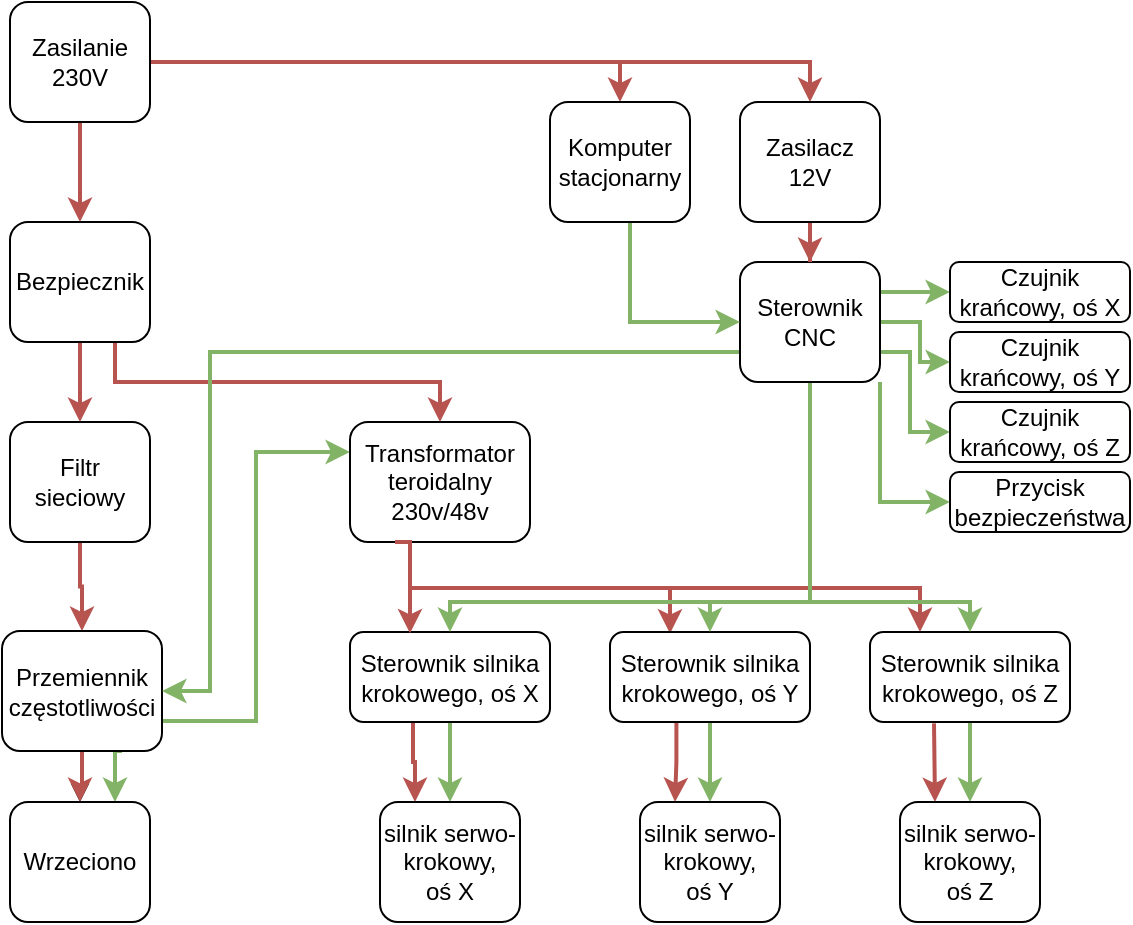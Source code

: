 <mxfile version="22.1.16" type="github">
  <diagram name="Page-1" id="5K-tGmrTEZ4VXjnDOasC">
    <mxGraphModel dx="954" dy="567" grid="1" gridSize="10" guides="1" tooltips="1" connect="1" arrows="1" fold="1" page="1" pageScale="1" pageWidth="827" pageHeight="1169" math="0" shadow="0">
      <root>
        <mxCell id="0" />
        <mxCell id="1" parent="0" />
        <mxCell id="xr_B1gd34AI4Vzklpkes-47" value="" style="edgeStyle=orthogonalEdgeStyle;rounded=0;orthogonalLoop=1;jettySize=auto;html=1;fillColor=#f8cecc;strokeColor=#b85450;strokeWidth=2;" edge="1" parent="1" source="xr_B1gd34AI4Vzklpkes-1" target="xr_B1gd34AI4Vzklpkes-2">
          <mxGeometry relative="1" as="geometry" />
        </mxCell>
        <mxCell id="xr_B1gd34AI4Vzklpkes-51" style="edgeStyle=orthogonalEdgeStyle;rounded=0;orthogonalLoop=1;jettySize=auto;html=1;entryX=0.5;entryY=0;entryDx=0;entryDy=0;fillColor=#f8cecc;strokeColor=#b85450;strokeWidth=2;" edge="1" parent="1" source="xr_B1gd34AI4Vzklpkes-1" target="xr_B1gd34AI4Vzklpkes-43">
          <mxGeometry relative="1" as="geometry" />
        </mxCell>
        <mxCell id="xr_B1gd34AI4Vzklpkes-52" style="edgeStyle=orthogonalEdgeStyle;rounded=0;orthogonalLoop=1;jettySize=auto;html=1;entryX=0.5;entryY=0;entryDx=0;entryDy=0;fillColor=#f8cecc;strokeColor=#b85450;strokeWidth=2;" edge="1" parent="1" source="xr_B1gd34AI4Vzklpkes-1" target="xr_B1gd34AI4Vzklpkes-20">
          <mxGeometry relative="1" as="geometry" />
        </mxCell>
        <mxCell id="xr_B1gd34AI4Vzklpkes-1" value="Zasilanie 230V" style="rounded=1;whiteSpace=wrap;html=1;" vertex="1" parent="1">
          <mxGeometry x="90" y="270" width="70" height="60" as="geometry" />
        </mxCell>
        <mxCell id="xr_B1gd34AI4Vzklpkes-48" value="" style="edgeStyle=orthogonalEdgeStyle;rounded=0;orthogonalLoop=1;jettySize=auto;html=1;fillColor=#f8cecc;strokeColor=#b85450;strokeWidth=2;" edge="1" parent="1" source="xr_B1gd34AI4Vzklpkes-2" target="xr_B1gd34AI4Vzklpkes-3">
          <mxGeometry relative="1" as="geometry" />
        </mxCell>
        <mxCell id="xr_B1gd34AI4Vzklpkes-63" style="edgeStyle=orthogonalEdgeStyle;rounded=0;orthogonalLoop=1;jettySize=auto;html=1;exitX=0.75;exitY=1;exitDx=0;exitDy=0;entryX=0.5;entryY=0;entryDx=0;entryDy=0;fillColor=#f8cecc;strokeColor=#b85450;strokeWidth=2;" edge="1" parent="1" source="xr_B1gd34AI4Vzklpkes-2" target="xr_B1gd34AI4Vzklpkes-6">
          <mxGeometry relative="1" as="geometry" />
        </mxCell>
        <mxCell id="xr_B1gd34AI4Vzklpkes-2" value="Bezpiecznik" style="rounded=1;whiteSpace=wrap;html=1;" vertex="1" parent="1">
          <mxGeometry x="90" y="380" width="70" height="60" as="geometry" />
        </mxCell>
        <mxCell id="xr_B1gd34AI4Vzklpkes-49" value="" style="edgeStyle=orthogonalEdgeStyle;rounded=0;orthogonalLoop=1;jettySize=auto;html=1;fillColor=#f8cecc;strokeColor=#b85450;strokeWidth=2;" edge="1" parent="1" source="xr_B1gd34AI4Vzklpkes-3" target="xr_B1gd34AI4Vzklpkes-4">
          <mxGeometry relative="1" as="geometry" />
        </mxCell>
        <mxCell id="xr_B1gd34AI4Vzklpkes-3" value="Filtr sieciowy" style="rounded=1;whiteSpace=wrap;html=1;" vertex="1" parent="1">
          <mxGeometry x="90" y="480" width="70" height="60" as="geometry" />
        </mxCell>
        <mxCell id="xr_B1gd34AI4Vzklpkes-50" value="" style="edgeStyle=orthogonalEdgeStyle;rounded=0;orthogonalLoop=1;jettySize=auto;html=1;" edge="1" parent="1" source="xr_B1gd34AI4Vzklpkes-4" target="xr_B1gd34AI4Vzklpkes-5">
          <mxGeometry relative="1" as="geometry" />
        </mxCell>
        <mxCell id="xr_B1gd34AI4Vzklpkes-54" value="" style="edgeStyle=orthogonalEdgeStyle;rounded=0;orthogonalLoop=1;jettySize=auto;html=1;fillColor=#f8cecc;strokeColor=#b85450;strokeWidth=2;" edge="1" parent="1" source="xr_B1gd34AI4Vzklpkes-4" target="xr_B1gd34AI4Vzklpkes-5">
          <mxGeometry relative="1" as="geometry" />
        </mxCell>
        <mxCell id="xr_B1gd34AI4Vzklpkes-55" style="edgeStyle=orthogonalEdgeStyle;rounded=0;orthogonalLoop=1;jettySize=auto;html=1;exitX=0.75;exitY=1;exitDx=0;exitDy=0;entryX=0.75;entryY=0;entryDx=0;entryDy=0;fillColor=#d5e8d4;strokeColor=#82b366;strokeWidth=2;" edge="1" parent="1" source="xr_B1gd34AI4Vzklpkes-4" target="xr_B1gd34AI4Vzklpkes-5">
          <mxGeometry relative="1" as="geometry" />
        </mxCell>
        <mxCell id="xr_B1gd34AI4Vzklpkes-62" style="edgeStyle=orthogonalEdgeStyle;rounded=0;orthogonalLoop=1;jettySize=auto;html=1;exitX=1;exitY=0.75;exitDx=0;exitDy=0;entryX=0;entryY=0.25;entryDx=0;entryDy=0;fillColor=#d5e8d4;strokeColor=#82b366;strokeWidth=2;" edge="1" parent="1" source="xr_B1gd34AI4Vzklpkes-4" target="xr_B1gd34AI4Vzklpkes-6">
          <mxGeometry relative="1" as="geometry" />
        </mxCell>
        <mxCell id="xr_B1gd34AI4Vzklpkes-4" value="Przemiennik częstotliwości" style="rounded=1;whiteSpace=wrap;html=1;" vertex="1" parent="1">
          <mxGeometry x="86" y="584.5" width="80" height="60" as="geometry" />
        </mxCell>
        <mxCell id="xr_B1gd34AI4Vzklpkes-5" value="Wrzeciono" style="rounded=1;whiteSpace=wrap;html=1;" vertex="1" parent="1">
          <mxGeometry x="90" y="670" width="70" height="60" as="geometry" />
        </mxCell>
        <mxCell id="xr_B1gd34AI4Vzklpkes-26" style="edgeStyle=orthogonalEdgeStyle;rounded=0;orthogonalLoop=1;jettySize=auto;html=1;entryX=0.304;entryY=0.018;entryDx=0;entryDy=0;exitX=0.25;exitY=1;exitDx=0;exitDy=0;entryPerimeter=0;fillColor=#f8cecc;strokeColor=#b85450;strokeWidth=2;" edge="1" parent="1" source="xr_B1gd34AI4Vzklpkes-6" target="xr_B1gd34AI4Vzklpkes-8">
          <mxGeometry relative="1" as="geometry">
            <Array as="points">
              <mxPoint x="290" y="540" />
              <mxPoint x="290" y="563" />
              <mxPoint x="420" y="563" />
              <mxPoint x="420" y="586" />
            </Array>
          </mxGeometry>
        </mxCell>
        <mxCell id="xr_B1gd34AI4Vzklpkes-29" style="edgeStyle=orthogonalEdgeStyle;rounded=0;orthogonalLoop=1;jettySize=auto;html=1;exitX=0.25;exitY=1;exitDx=0;exitDy=0;entryX=0.25;entryY=0;entryDx=0;entryDy=0;fillColor=#f8cecc;strokeColor=#b85450;strokeWidth=2;" edge="1" parent="1" source="xr_B1gd34AI4Vzklpkes-6" target="xr_B1gd34AI4Vzklpkes-9">
          <mxGeometry relative="1" as="geometry">
            <Array as="points">
              <mxPoint x="290" y="540" />
              <mxPoint x="290" y="563" />
              <mxPoint x="545" y="563" />
            </Array>
          </mxGeometry>
        </mxCell>
        <mxCell id="xr_B1gd34AI4Vzklpkes-6" value="Transformator teroidalny&lt;br&gt;230v/48v" style="rounded=1;whiteSpace=wrap;html=1;" vertex="1" parent="1">
          <mxGeometry x="260" y="480" width="90" height="60" as="geometry" />
        </mxCell>
        <mxCell id="xr_B1gd34AI4Vzklpkes-15" value="" style="edgeStyle=orthogonalEdgeStyle;rounded=0;orthogonalLoop=1;jettySize=auto;html=1;fillColor=#d5e8d4;strokeColor=#82b366;strokeWidth=2;" edge="1" parent="1" source="xr_B1gd34AI4Vzklpkes-7" target="xr_B1gd34AI4Vzklpkes-10">
          <mxGeometry relative="1" as="geometry" />
        </mxCell>
        <mxCell id="xr_B1gd34AI4Vzklpkes-30" style="edgeStyle=orthogonalEdgeStyle;rounded=0;orthogonalLoop=1;jettySize=auto;html=1;exitX=0.315;exitY=0.959;exitDx=0;exitDy=0;entryX=0.25;entryY=0;entryDx=0;entryDy=0;exitPerimeter=0;fillColor=#f8cecc;strokeColor=#b85450;strokeWidth=2;" edge="1" parent="1" source="xr_B1gd34AI4Vzklpkes-7" target="xr_B1gd34AI4Vzklpkes-10">
          <mxGeometry relative="1" as="geometry" />
        </mxCell>
        <mxCell id="xr_B1gd34AI4Vzklpkes-7" value="Sterownik silnika krokowego, oś X" style="rounded=1;whiteSpace=wrap;html=1;" vertex="1" parent="1">
          <mxGeometry x="260" y="585" width="100" height="45" as="geometry" />
        </mxCell>
        <mxCell id="xr_B1gd34AI4Vzklpkes-14" value="" style="edgeStyle=orthogonalEdgeStyle;rounded=0;orthogonalLoop=1;jettySize=auto;html=1;fillColor=#d5e8d4;strokeColor=#82b366;strokeWidth=2;" edge="1" parent="1" source="xr_B1gd34AI4Vzklpkes-8" target="xr_B1gd34AI4Vzklpkes-11">
          <mxGeometry relative="1" as="geometry" />
        </mxCell>
        <mxCell id="xr_B1gd34AI4Vzklpkes-31" style="edgeStyle=orthogonalEdgeStyle;rounded=0;orthogonalLoop=1;jettySize=auto;html=1;exitX=0.332;exitY=0.959;exitDx=0;exitDy=0;entryX=0.25;entryY=0;entryDx=0;entryDy=0;exitPerimeter=0;fillColor=#f8cecc;strokeColor=#b85450;strokeWidth=2;" edge="1" parent="1" source="xr_B1gd34AI4Vzklpkes-8" target="xr_B1gd34AI4Vzklpkes-11">
          <mxGeometry relative="1" as="geometry" />
        </mxCell>
        <mxCell id="xr_B1gd34AI4Vzklpkes-8" value="Sterownik silnika krokowego, oś Y" style="rounded=1;whiteSpace=wrap;html=1;" vertex="1" parent="1">
          <mxGeometry x="390" y="585" width="100" height="45" as="geometry" />
        </mxCell>
        <mxCell id="xr_B1gd34AI4Vzklpkes-13" value="" style="edgeStyle=orthogonalEdgeStyle;rounded=0;orthogonalLoop=1;jettySize=auto;html=1;fillColor=#d5e8d4;strokeColor=#82b366;strokeWidth=2;" edge="1" parent="1" source="xr_B1gd34AI4Vzklpkes-9" target="xr_B1gd34AI4Vzklpkes-12">
          <mxGeometry relative="1" as="geometry" />
        </mxCell>
        <mxCell id="xr_B1gd34AI4Vzklpkes-32" style="edgeStyle=orthogonalEdgeStyle;rounded=0;orthogonalLoop=1;jettySize=auto;html=1;exitX=0.32;exitY=1.015;exitDx=0;exitDy=0;entryX=0.25;entryY=0;entryDx=0;entryDy=0;exitPerimeter=0;fillColor=#f8cecc;strokeColor=#b85450;strokeWidth=2;" edge="1" parent="1" source="xr_B1gd34AI4Vzklpkes-9" target="xr_B1gd34AI4Vzklpkes-12">
          <mxGeometry relative="1" as="geometry" />
        </mxCell>
        <mxCell id="xr_B1gd34AI4Vzklpkes-9" value="Sterownik silnika krokowego, oś Z" style="rounded=1;whiteSpace=wrap;html=1;" vertex="1" parent="1">
          <mxGeometry x="520" y="585" width="100" height="45" as="geometry" />
        </mxCell>
        <mxCell id="xr_B1gd34AI4Vzklpkes-10" value="silnik serwo-krokowy, &lt;br&gt;oś X" style="rounded=1;whiteSpace=wrap;html=1;" vertex="1" parent="1">
          <mxGeometry x="275" y="670" width="70" height="60" as="geometry" />
        </mxCell>
        <mxCell id="xr_B1gd34AI4Vzklpkes-11" value="silnik serwo-krokowy, &lt;br&gt;oś Y" style="rounded=1;whiteSpace=wrap;html=1;" vertex="1" parent="1">
          <mxGeometry x="405" y="670" width="70" height="60" as="geometry" />
        </mxCell>
        <mxCell id="xr_B1gd34AI4Vzklpkes-12" value="silnik serwo-krokowy, &lt;br&gt;oś Z" style="rounded=1;whiteSpace=wrap;html=1;" vertex="1" parent="1">
          <mxGeometry x="535" y="670" width="70" height="60" as="geometry" />
        </mxCell>
        <mxCell id="xr_B1gd34AI4Vzklpkes-22" style="edgeStyle=orthogonalEdgeStyle;rounded=0;orthogonalLoop=1;jettySize=auto;html=1;entryX=0.5;entryY=0;entryDx=0;entryDy=0;fillColor=#d5e8d4;strokeColor=#82b366;strokeWidth=2;" edge="1" parent="1" source="xr_B1gd34AI4Vzklpkes-16" target="xr_B1gd34AI4Vzklpkes-7">
          <mxGeometry relative="1" as="geometry">
            <Array as="points">
              <mxPoint x="490" y="570" />
              <mxPoint x="310" y="570" />
            </Array>
          </mxGeometry>
        </mxCell>
        <mxCell id="xr_B1gd34AI4Vzklpkes-23" style="edgeStyle=orthogonalEdgeStyle;rounded=0;orthogonalLoop=1;jettySize=auto;html=1;exitX=0.5;exitY=1;exitDx=0;exitDy=0;entryX=0.5;entryY=0;entryDx=0;entryDy=0;fillColor=#d5e8d4;strokeColor=#82b366;strokeWidth=2;" edge="1" parent="1" source="xr_B1gd34AI4Vzklpkes-16" target="xr_B1gd34AI4Vzklpkes-9">
          <mxGeometry relative="1" as="geometry">
            <Array as="points">
              <mxPoint x="490" y="570" />
              <mxPoint x="570" y="570" />
            </Array>
          </mxGeometry>
        </mxCell>
        <mxCell id="xr_B1gd34AI4Vzklpkes-24" style="edgeStyle=orthogonalEdgeStyle;rounded=0;orthogonalLoop=1;jettySize=auto;html=1;entryX=0.5;entryY=0;entryDx=0;entryDy=0;fillColor=#d5e8d4;strokeColor=#82b366;strokeWidth=2;" edge="1" parent="1" source="xr_B1gd34AI4Vzklpkes-16" target="xr_B1gd34AI4Vzklpkes-8">
          <mxGeometry relative="1" as="geometry">
            <Array as="points">
              <mxPoint x="490" y="570" />
              <mxPoint x="440" y="570" />
            </Array>
          </mxGeometry>
        </mxCell>
        <mxCell id="xr_B1gd34AI4Vzklpkes-53" style="edgeStyle=orthogonalEdgeStyle;rounded=0;orthogonalLoop=1;jettySize=auto;html=1;exitX=0;exitY=0.75;exitDx=0;exitDy=0;entryX=1;entryY=0.5;entryDx=0;entryDy=0;fillColor=#d5e8d4;strokeColor=#82b366;strokeWidth=2;" edge="1" parent="1" source="xr_B1gd34AI4Vzklpkes-16" target="xr_B1gd34AI4Vzklpkes-4">
          <mxGeometry relative="1" as="geometry">
            <Array as="points">
              <mxPoint x="190" y="445" />
              <mxPoint x="190" y="615" />
            </Array>
          </mxGeometry>
        </mxCell>
        <mxCell id="xr_B1gd34AI4Vzklpkes-58" style="edgeStyle=orthogonalEdgeStyle;rounded=0;orthogonalLoop=1;jettySize=auto;html=1;exitX=1;exitY=0.25;exitDx=0;exitDy=0;entryX=0;entryY=0.5;entryDx=0;entryDy=0;fillColor=#d5e8d4;strokeColor=#82b366;strokeWidth=2;" edge="1" parent="1" source="xr_B1gd34AI4Vzklpkes-16" target="xr_B1gd34AI4Vzklpkes-17">
          <mxGeometry relative="1" as="geometry" />
        </mxCell>
        <mxCell id="xr_B1gd34AI4Vzklpkes-59" style="edgeStyle=orthogonalEdgeStyle;rounded=0;orthogonalLoop=1;jettySize=auto;html=1;exitX=1;exitY=0.5;exitDx=0;exitDy=0;entryX=0;entryY=0.5;entryDx=0;entryDy=0;fillColor=#d5e8d4;strokeColor=#82b366;strokeWidth=2;" edge="1" parent="1" source="xr_B1gd34AI4Vzklpkes-16" target="xr_B1gd34AI4Vzklpkes-18">
          <mxGeometry relative="1" as="geometry" />
        </mxCell>
        <mxCell id="xr_B1gd34AI4Vzklpkes-60" style="edgeStyle=orthogonalEdgeStyle;rounded=0;orthogonalLoop=1;jettySize=auto;html=1;exitX=1;exitY=0.75;exitDx=0;exitDy=0;entryX=0;entryY=0.5;entryDx=0;entryDy=0;fillColor=#d5e8d4;strokeColor=#82b366;strokeWidth=2;" edge="1" parent="1" source="xr_B1gd34AI4Vzklpkes-16" target="xr_B1gd34AI4Vzklpkes-19">
          <mxGeometry relative="1" as="geometry">
            <Array as="points">
              <mxPoint x="540" y="445" />
              <mxPoint x="540" y="485" />
            </Array>
          </mxGeometry>
        </mxCell>
        <mxCell id="xr_B1gd34AI4Vzklpkes-61" style="edgeStyle=orthogonalEdgeStyle;rounded=0;orthogonalLoop=1;jettySize=auto;html=1;exitX=1;exitY=1;exitDx=0;exitDy=0;entryX=0;entryY=0.5;entryDx=0;entryDy=0;fillColor=#d5e8d4;strokeColor=#82b366;strokeWidth=2;" edge="1" parent="1" source="xr_B1gd34AI4Vzklpkes-16" target="xr_B1gd34AI4Vzklpkes-57">
          <mxGeometry relative="1" as="geometry" />
        </mxCell>
        <mxCell id="xr_B1gd34AI4Vzklpkes-16" value="Sterownik CNC" style="rounded=1;whiteSpace=wrap;html=1;" vertex="1" parent="1">
          <mxGeometry x="455" y="400" width="70" height="60" as="geometry" />
        </mxCell>
        <mxCell id="xr_B1gd34AI4Vzklpkes-17" value="Czujnik krańcowy, oś X" style="rounded=1;whiteSpace=wrap;html=1;" vertex="1" parent="1">
          <mxGeometry x="560" y="400" width="90" height="30" as="geometry" />
        </mxCell>
        <mxCell id="xr_B1gd34AI4Vzklpkes-18" value="Czujnik krańcowy, oś Y" style="rounded=1;whiteSpace=wrap;html=1;" vertex="1" parent="1">
          <mxGeometry x="560" y="435" width="90" height="30" as="geometry" />
        </mxCell>
        <mxCell id="xr_B1gd34AI4Vzklpkes-19" value="Czujnik krańcowy, oś Z" style="rounded=1;whiteSpace=wrap;html=1;" vertex="1" parent="1">
          <mxGeometry x="560" y="470" width="90" height="30" as="geometry" />
        </mxCell>
        <mxCell id="xr_B1gd34AI4Vzklpkes-21" value="" style="edgeStyle=orthogonalEdgeStyle;rounded=0;orthogonalLoop=1;jettySize=auto;html=1;fillColor=#f8cecc;strokeColor=#b85450;strokeWidth=2;" edge="1" parent="1" source="xr_B1gd34AI4Vzklpkes-20" target="xr_B1gd34AI4Vzklpkes-16">
          <mxGeometry relative="1" as="geometry" />
        </mxCell>
        <mxCell id="xr_B1gd34AI4Vzklpkes-20" value="Zasilacz 12V" style="rounded=1;whiteSpace=wrap;html=1;" vertex="1" parent="1">
          <mxGeometry x="455" y="320" width="70" height="60" as="geometry" />
        </mxCell>
        <mxCell id="xr_B1gd34AI4Vzklpkes-28" style="edgeStyle=orthogonalEdgeStyle;rounded=0;orthogonalLoop=1;jettySize=auto;html=1;exitX=0.25;exitY=1;exitDx=0;exitDy=0;entryX=0.3;entryY=0.015;entryDx=0;entryDy=0;entryPerimeter=0;fillColor=#f8cecc;strokeColor=#b85450;strokeWidth=2;" edge="1" parent="1" source="xr_B1gd34AI4Vzklpkes-6" target="xr_B1gd34AI4Vzklpkes-7">
          <mxGeometry relative="1" as="geometry">
            <Array as="points">
              <mxPoint x="290" y="540" />
            </Array>
          </mxGeometry>
        </mxCell>
        <mxCell id="xr_B1gd34AI4Vzklpkes-46" style="edgeStyle=orthogonalEdgeStyle;rounded=0;orthogonalLoop=1;jettySize=auto;html=1;entryX=0;entryY=0.5;entryDx=0;entryDy=0;fillColor=#d5e8d4;strokeColor=#82b366;strokeWidth=2;" edge="1" parent="1" source="xr_B1gd34AI4Vzklpkes-43" target="xr_B1gd34AI4Vzklpkes-16">
          <mxGeometry relative="1" as="geometry">
            <Array as="points">
              <mxPoint x="400" y="430" />
            </Array>
          </mxGeometry>
        </mxCell>
        <mxCell id="xr_B1gd34AI4Vzklpkes-43" value="Komputer stacjonarny" style="rounded=1;whiteSpace=wrap;html=1;glass=0;shadow=0;" vertex="1" parent="1">
          <mxGeometry x="360" y="320" width="70" height="60" as="geometry" />
        </mxCell>
        <mxCell id="xr_B1gd34AI4Vzklpkes-57" value="Przycisk bezpieczeństwa" style="rounded=1;whiteSpace=wrap;html=1;" vertex="1" parent="1">
          <mxGeometry x="560" y="505" width="90" height="30" as="geometry" />
        </mxCell>
      </root>
    </mxGraphModel>
  </diagram>
</mxfile>
